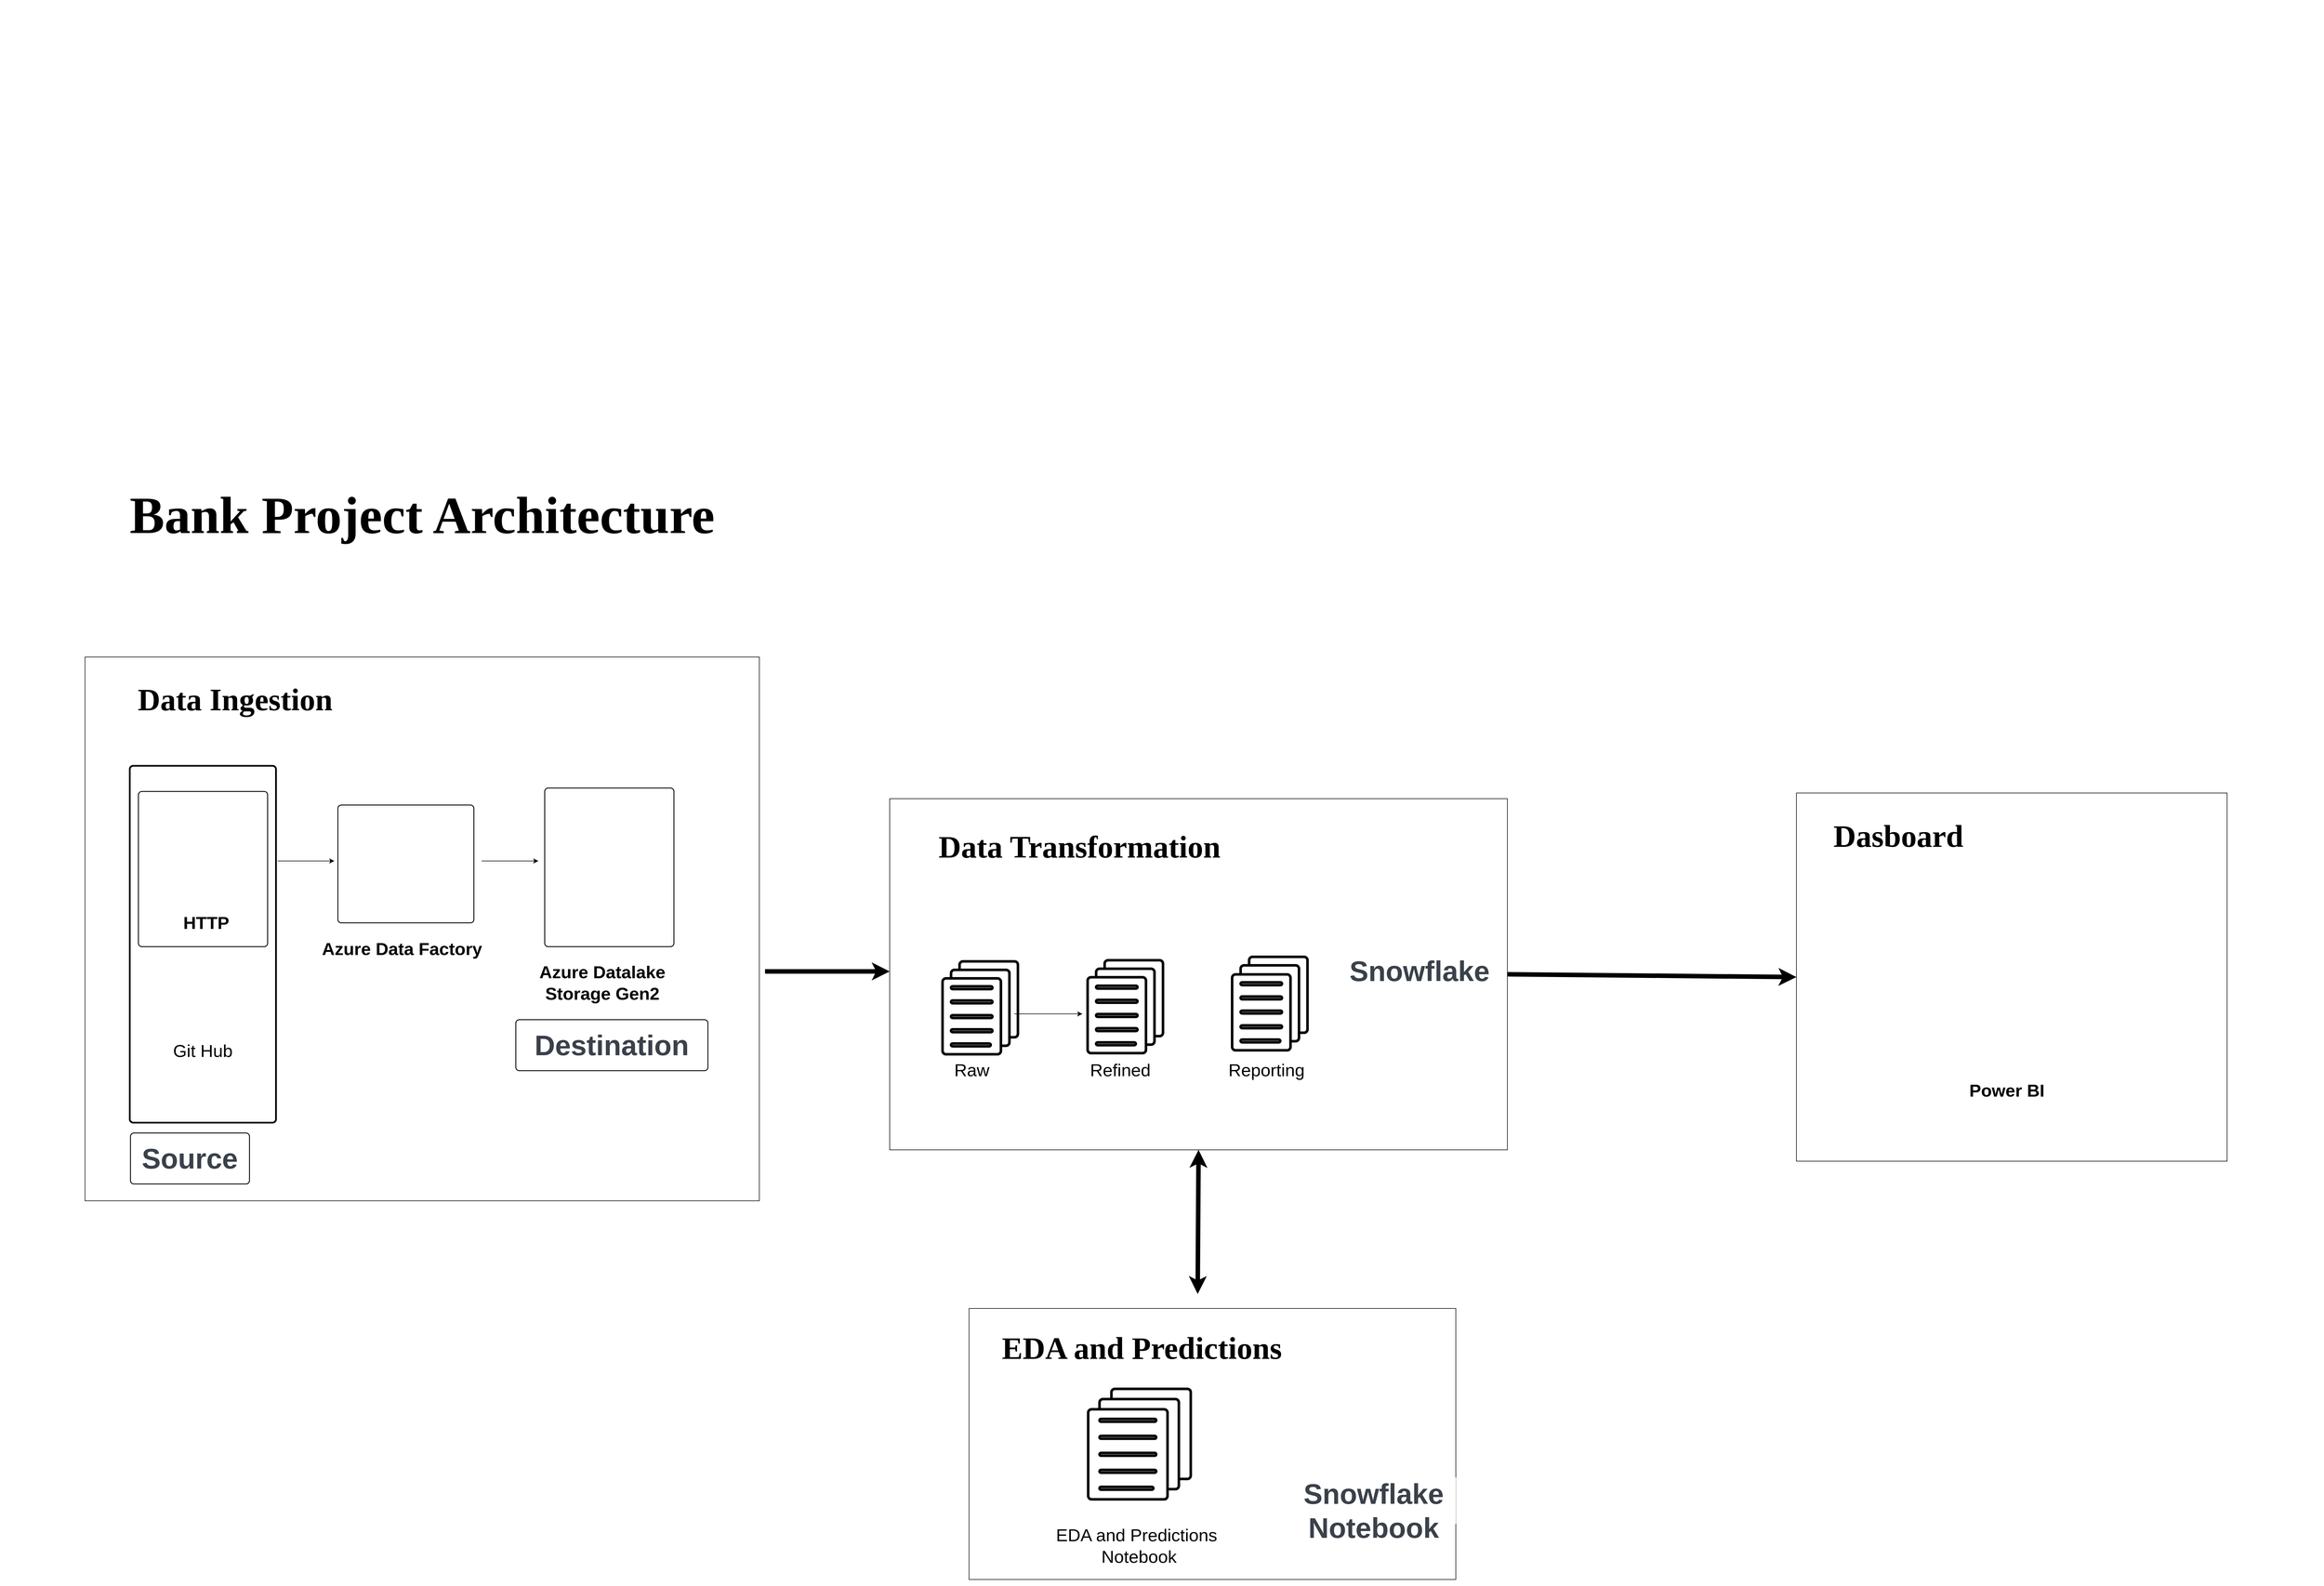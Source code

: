 <mxfile version="27.1.4">
  <diagram name="Page-1" id="tRypGCHuhZgqPp5vQ8EK">
    <mxGraphModel dx="3040" dy="4370" grid="1" gridSize="10" guides="1" tooltips="1" connect="1" arrows="1" fold="1" page="1" pageScale="1" pageWidth="850" pageHeight="1100" math="0" shadow="0">
      <root>
        <mxCell id="0" />
        <mxCell id="1" parent="0" />
        <mxCell id="Y_zVbhYa3XS6aGOVvXo4-149" value="" style="rounded=0;whiteSpace=wrap;html=1;" parent="1" vertex="1">
          <mxGeometry x="1020" y="-660" width="1190" height="960" as="geometry" />
        </mxCell>
        <mxCell id="diUxomPdKumXEhWnS9-8-1" value="" style="html=1;overflow=block;blockSpacing=1;whiteSpace=wrap;container=1;pointerEvents=0;collapsible=0;recursiveResize=0;fontSize=13;spacing=0;strokeOpacity=100;fillOpacity=0;rounded=1;absoluteArcSize=1;arcSize=12;fillColor=#000000;strokeWidth=1.5;lucidId=HqinuH2_mKaJ;" parent="1" vertex="1">
          <mxGeometry x="1114" y="-423" width="228" height="274" as="geometry" />
        </mxCell>
        <mxCell id="diUxomPdKumXEhWnS9-8-2" value="" style="html=1;overflow=block;blockSpacing=1;whiteSpace=wrap;container=1;pointerEvents=0;collapsible=0;recursiveResize=0;fontSize=13;spacing=0;strokeOpacity=100;fillOpacity=0;rounded=1;absoluteArcSize=1;arcSize=12;fillColor=#000000;strokeWidth=1.5;lucidId=HqineJLk6OhF;" parent="1" vertex="1">
          <mxGeometry x="1466" y="-399" width="240" height="208" as="geometry" />
        </mxCell>
        <mxCell id="diUxomPdKumXEhWnS9-8-3" value="" style="html=1;overflow=block;blockSpacing=1;whiteSpace=wrap;container=1;pointerEvents=0;collapsible=0;recursiveResize=0;fontSize=13;spacing=0;strokeOpacity=100;fillOpacity=0;rounded=1;absoluteArcSize=1;arcSize=12;fillColor=#000000;strokeWidth=1.5;lucidId=HqinR1p73Qxz;" parent="1" vertex="1">
          <mxGeometry x="1831" y="-429" width="228" height="280" as="geometry" />
        </mxCell>
        <mxCell id="diUxomPdKumXEhWnS9-8-4" value="Azure Data Factory" style="text;html=1;align=center;verticalAlign=middle;whiteSpace=wrap;rounded=0;fontSize=31;fontStyle=1" parent="1" vertex="1">
          <mxGeometry x="1427.5" y="-190" width="303" height="90" as="geometry" />
        </mxCell>
        <mxCell id="diUxomPdKumXEhWnS9-8-5" value="&lt;b&gt;Azure Datalake Storage Gen2&lt;/b&gt;" style="text;html=1;align=center;verticalAlign=middle;whiteSpace=wrap;rounded=0;fontSize=31;" parent="1" vertex="1">
          <mxGeometry x="1810" y="-130" width="246" height="90" as="geometry" />
        </mxCell>
        <mxCell id="diUxomPdKumXEhWnS9-8-6" value="" style="edgeStyle=none;orthogonalLoop=1;jettySize=auto;html=1;rounded=0;" parent="1" edge="1">
          <mxGeometry width="100" relative="1" as="geometry">
            <mxPoint x="1360" y="-300" as="sourcePoint" />
            <mxPoint x="1460" y="-300" as="targetPoint" />
            <Array as="points" />
          </mxGeometry>
        </mxCell>
        <mxCell id="diUxomPdKumXEhWnS9-8-7" value="" style="edgeStyle=none;orthogonalLoop=1;jettySize=auto;html=1;rounded=0;" parent="1" edge="1">
          <mxGeometry width="100" relative="1" as="geometry">
            <mxPoint x="1720" y="-300" as="sourcePoint" />
            <mxPoint x="1820" y="-300" as="targetPoint" />
            <Array as="points" />
          </mxGeometry>
        </mxCell>
        <mxCell id="diUxomPdKumXEhWnS9-8-8" value="Source" style="html=1;overflow=block;blockSpacing=1;whiteSpace=wrap;fontSize=50;fontFamily=Helvetica;fontColor=#3a414a;align=center;spacing=3.8;strokeOpacity=100;fillOpacity=100;rounded=1;absoluteArcSize=1;arcSize=12;fillColor=#ffffff;strokeWidth=1.5;lucidId=HqinSpCTlt17;fontStyle=1" parent="1" vertex="1">
          <mxGeometry x="1100" y="180" width="210" height="90" as="geometry" />
        </mxCell>
        <mxCell id="diUxomPdKumXEhWnS9-8-9" value="Destination" style="html=1;overflow=block;blockSpacing=1;whiteSpace=wrap;fontSize=50;fontFamily=Helvetica;fontColor=#3a414a;align=center;spacing=3.8;strokeOpacity=100;fillOpacity=100;rounded=1;absoluteArcSize=1;arcSize=12;fillColor=#ffffff;strokeWidth=1.5;lucidId=HqinSpCTlt17;fontStyle=1" parent="1" vertex="1">
          <mxGeometry x="1780" y="-20" width="339" height="90" as="geometry" />
        </mxCell>
        <mxCell id="diUxomPdKumXEhWnS9-8-10" value="" style="html=1;overflow=block;blockSpacing=1;whiteSpace=wrap;container=1;pointerEvents=0;collapsible=0;recursiveResize=0;fontSize=13;spacing=0;strokeOpacity=100;fillOpacity=0;rounded=1;absoluteArcSize=1;arcSize=12;fillColor=#000000;strokeWidth=3;lucidId=HqinZG8_ep2X;" parent="1" vertex="1">
          <mxGeometry x="1099" y="-468" width="258" height="630" as="geometry" />
        </mxCell>
        <mxCell id="diUxomPdKumXEhWnS9-8-11" value="HTTP" style="text;html=1;align=center;verticalAlign=middle;whiteSpace=wrap;rounded=0;fontSize=31;fontStyle=1" parent="diUxomPdKumXEhWnS9-8-10" vertex="1">
          <mxGeometry x="12" y="232" width="246" height="90" as="geometry" />
        </mxCell>
        <mxCell id="diUxomPdKumXEhWnS9-8-12" value="Git Hub" style="text;html=1;align=center;verticalAlign=middle;whiteSpace=wrap;rounded=0;fontSize=31;" parent="diUxomPdKumXEhWnS9-8-10" vertex="1">
          <mxGeometry x="6" y="458" width="246" height="90" as="geometry" />
        </mxCell>
        <mxCell id="diUxomPdKumXEhWnS9-8-13" value="" style="html=1;overflow=block;blockSpacing=1;whiteSpace=wrap;shape=image;fontSize=13;spacing=0;strokeColor=none;strokeOpacity=100;rounded=1;absoluteArcSize=1;arcSize=12;strokeWidth=0;image=https://images.lucid.app/images/d7685785-47bf-4a58-82cc-26feb8bda034/content;imageAspect=0;lucidId=HqinRarPJ5_D;" parent="1" vertex="1">
          <mxGeometry x="1164" y="-123" width="124" height="124" as="geometry" />
        </mxCell>
        <mxCell id="diUxomPdKumXEhWnS9-8-14" value="" style="html=1;overflow=block;blockSpacing=1;whiteSpace=wrap;shape=image;fontSize=13;spacing=0;strokeColor=none;strokeOpacity=100;rounded=1;absoluteArcSize=1;arcSize=12;strokeWidth=0;image=https://images.lucid.app/images/f15007f7-4885-4109-b029-964accafeb80/content;imageAspect=0;lucidId=HqincgXo0Htx;" parent="1" vertex="1">
          <mxGeometry x="1147" y="-393" width="169" height="169" as="geometry" />
        </mxCell>
        <mxCell id="diUxomPdKumXEhWnS9-8-15" value="" style="html=1;overflow=block;blockSpacing=1;whiteSpace=wrap;shape=image;fontSize=13;spacing=0;strokeColor=none;strokeOpacity=100;rounded=1;absoluteArcSize=1;arcSize=12;strokeWidth=0;image=https://images.lucid.app/images/22851999-ecc2-4e5a-bdfa-10374918f266/content;imageAspect=0;lucidId=Hqin_HKPIkhs;" parent="1" vertex="1">
          <mxGeometry x="1474" y="-392" width="224" height="168" as="geometry" />
        </mxCell>
        <mxCell id="diUxomPdKumXEhWnS9-8-16" value="" style="html=1;overflow=block;blockSpacing=1;whiteSpace=wrap;shape=image;fontSize=13;spacing=0;strokeColor=none;strokeOpacity=100;rounded=1;absoluteArcSize=1;arcSize=12;strokeWidth=0;image=https://images.lucid.app/images/3c787341-0593-47cd-88d9-20f7ffcd4058/content;imageAspect=0;lucidId=Hqin6zSfS4ZM;" parent="1" vertex="1">
          <mxGeometry x="1856" y="-384" width="177" height="191" as="geometry" />
        </mxCell>
        <mxCell id="diUxomPdKumXEhWnS9-8-17" value="&lt;font&gt;&lt;b&gt;Data Ingestion&lt;/b&gt;&lt;/font&gt;" style="text;html=1;align=center;verticalAlign=middle;whiteSpace=wrap;rounded=0;fontSize=55;fontStyle=0;fontColor=light-dark(#000000,#EDEDED);fontFamily=Tahoma;labelBackgroundColor=none;" parent="1" vertex="1">
          <mxGeometry x="1070" y="-640" width="430" height="110" as="geometry" />
        </mxCell>
        <mxCell id="diUxomPdKumXEhWnS9-8-18" value="" style="rounded=0;whiteSpace=wrap;html=1;" parent="1" vertex="1">
          <mxGeometry x="2440" y="-410" width="1090" height="620" as="geometry" />
        </mxCell>
        <mxCell id="diUxomPdKumXEhWnS9-8-19" value="Raw" style="text;html=1;align=center;verticalAlign=middle;whiteSpace=wrap;rounded=0;fontSize=31;" parent="1" vertex="1">
          <mxGeometry x="2534.5" y="44" width="100" height="50" as="geometry" />
        </mxCell>
        <mxCell id="diUxomPdKumXEhWnS9-8-20" value="Refined" style="text;html=1;align=center;verticalAlign=middle;whiteSpace=wrap;rounded=0;fontSize=31;" parent="1" vertex="1">
          <mxGeometry x="2772" y="34" width="150" height="70" as="geometry" />
        </mxCell>
        <mxCell id="diUxomPdKumXEhWnS9-8-21" value="Reporting" style="text;html=1;align=center;verticalAlign=middle;whiteSpace=wrap;rounded=0;fontSize=31;" parent="1" vertex="1">
          <mxGeometry x="3000" y="34" width="210" height="70" as="geometry" />
        </mxCell>
        <mxCell id="diUxomPdKumXEhWnS9-8-22" value="" style="html=1;overflow=block;blockSpacing=1;whiteSpace=wrap;fontSize=13;spacing=3.8;strokeOpacity=100;fillOpacity=100;rounded=1;absoluteArcSize=1;arcSize=12;fillColor=#ffffff;strokeWidth=4.5;lucidId=Hqin.L18P7-Q;" parent="1" vertex="1">
          <mxGeometry x="2563" y="-123" width="103" height="134" as="geometry" />
        </mxCell>
        <mxCell id="diUxomPdKumXEhWnS9-8-23" value="" style="html=1;overflow=block;blockSpacing=1;whiteSpace=wrap;fontSize=13;spacing=3.8;strokeOpacity=100;fillOpacity=100;rounded=1;absoluteArcSize=1;arcSize=12;fillColor=#ffffff;strokeWidth=4.5;lucidId=HqingmwdaBGW;" parent="1" vertex="1">
          <mxGeometry x="2548" y="-108" width="103" height="134" as="geometry" />
        </mxCell>
        <mxCell id="diUxomPdKumXEhWnS9-8-24" value="" style="html=1;overflow=block;blockSpacing=1;whiteSpace=wrap;fontSize=13;spacing=3.8;strokeOpacity=100;fillOpacity=100;rounded=1;absoluteArcSize=1;arcSize=12;fillColor=#ffffff;strokeWidth=4.5;lucidId=HqinZWiBSn.8;" parent="1" vertex="1">
          <mxGeometry x="2533" y="-93" width="103" height="134" as="geometry" />
        </mxCell>
        <mxCell id="diUxomPdKumXEhWnS9-8-25" value="" style="html=1;overflow=block;blockSpacing=1;whiteSpace=wrap;fontSize=13;spacing=0;strokeOpacity=100;fillOpacity=100;rounded=1;absoluteArcSize=1;arcSize=12;fillColor=#ffffff;strokeWidth=4.5;lucidId=HqiniD.46Asu;" parent="1" vertex="1">
          <mxGeometry x="2548" y="-3" width="73" height="5" as="geometry" />
        </mxCell>
        <mxCell id="diUxomPdKumXEhWnS9-8-26" value="" style="html=1;overflow=block;blockSpacing=1;whiteSpace=wrap;fontSize=13;spacing=0;strokeOpacity=100;fillOpacity=100;rounded=1;absoluteArcSize=1;arcSize=12;fillColor=#ffffff;strokeWidth=4.5;lucidId=Hqin5MxpmkO5;" parent="1" vertex="1">
          <mxGeometry x="2548" y="-79" width="73" height="5" as="geometry" />
        </mxCell>
        <mxCell id="diUxomPdKumXEhWnS9-8-27" value="" style="html=1;overflow=block;blockSpacing=1;whiteSpace=wrap;fontSize=13;spacing=0;strokeOpacity=100;fillOpacity=100;rounded=1;absoluteArcSize=1;arcSize=12;fillColor=#ffffff;strokeWidth=4.5;lucidId=HqinCOt7LYxx;" parent="1" vertex="1">
          <mxGeometry x="2548" y="-54" width="73" height="5" as="geometry" />
        </mxCell>
        <mxCell id="diUxomPdKumXEhWnS9-8-28" value="" style="html=1;overflow=block;blockSpacing=1;whiteSpace=wrap;fontSize=13;spacing=0;strokeOpacity=100;fillOpacity=100;rounded=1;absoluteArcSize=1;arcSize=12;fillColor=#ffffff;strokeWidth=4.5;lucidId=Hqin77QJO8D~;" parent="1" vertex="1">
          <mxGeometry x="2548" y="-28" width="73" height="5" as="geometry" />
        </mxCell>
        <mxCell id="diUxomPdKumXEhWnS9-8-29" value="" style="html=1;overflow=block;blockSpacing=1;whiteSpace=wrap;fontSize=13;spacing=0;strokeOpacity=100;fillOpacity=100;rounded=1;absoluteArcSize=1;arcSize=12;fillColor=#ffffff;strokeWidth=4.5;lucidId=HqinlZwaW6.7;" parent="1" vertex="1">
          <mxGeometry x="2548" y="22" width="70" height="5" as="geometry" />
        </mxCell>
        <mxCell id="diUxomPdKumXEhWnS9-8-30" value="" style="html=1;overflow=block;blockSpacing=1;whiteSpace=wrap;fontSize=13;spacing=3.8;strokeOpacity=100;fillOpacity=100;rounded=1;absoluteArcSize=1;arcSize=12;fillColor=#ffffff;strokeWidth=4.5;lucidId=HqinlNpv6gml;" parent="1" vertex="1">
          <mxGeometry x="2819" y="-125" width="103" height="134" as="geometry" />
        </mxCell>
        <mxCell id="diUxomPdKumXEhWnS9-8-31" value="" style="html=1;overflow=block;blockSpacing=1;whiteSpace=wrap;fontSize=13;spacing=3.8;strokeOpacity=100;fillOpacity=100;rounded=1;absoluteArcSize=1;arcSize=12;fillColor=#ffffff;strokeWidth=4.5;lucidId=Hqinuvy9~rPB;" parent="1" vertex="1">
          <mxGeometry x="2804" y="-110" width="103" height="134" as="geometry" />
        </mxCell>
        <mxCell id="diUxomPdKumXEhWnS9-8-32" value="" style="html=1;overflow=block;blockSpacing=1;whiteSpace=wrap;fontSize=13;spacing=3.8;strokeOpacity=100;fillOpacity=100;rounded=1;absoluteArcSize=1;arcSize=12;fillColor=#ffffff;strokeWidth=4.5;lucidId=HqinZHPdLgsB;" parent="1" vertex="1">
          <mxGeometry x="2789" y="-95" width="103" height="134" as="geometry" />
        </mxCell>
        <mxCell id="diUxomPdKumXEhWnS9-8-33" value="" style="html=1;overflow=block;blockSpacing=1;whiteSpace=wrap;fontSize=13;spacing=0;strokeOpacity=100;fillOpacity=100;rounded=1;absoluteArcSize=1;arcSize=12;fillColor=#ffffff;strokeWidth=4.5;lucidId=Hqino_.bCuXX;" parent="1" vertex="1">
          <mxGeometry x="2804" y="-5" width="73" height="5" as="geometry" />
        </mxCell>
        <mxCell id="diUxomPdKumXEhWnS9-8-34" value="" style="html=1;overflow=block;blockSpacing=1;whiteSpace=wrap;fontSize=13;spacing=0;strokeOpacity=100;fillOpacity=100;rounded=1;absoluteArcSize=1;arcSize=12;fillColor=#ffffff;strokeWidth=4.5;lucidId=HqinaMe9pw3_;" parent="1" vertex="1">
          <mxGeometry x="2804" y="-80" width="73" height="5" as="geometry" />
        </mxCell>
        <mxCell id="diUxomPdKumXEhWnS9-8-35" value="" style="html=1;overflow=block;blockSpacing=1;whiteSpace=wrap;fontSize=13;spacing=0;strokeOpacity=100;fillOpacity=100;rounded=1;absoluteArcSize=1;arcSize=12;fillColor=#ffffff;strokeWidth=4.5;lucidId=HqinZUV3SyYF;" parent="1" vertex="1">
          <mxGeometry x="2804" y="-55" width="73" height="5" as="geometry" />
        </mxCell>
        <mxCell id="diUxomPdKumXEhWnS9-8-36" value="" style="html=1;overflow=block;blockSpacing=1;whiteSpace=wrap;fontSize=13;spacing=0;strokeOpacity=100;fillOpacity=100;rounded=1;absoluteArcSize=1;arcSize=12;fillColor=#ffffff;strokeWidth=4.5;lucidId=HqinHZUS3vDb;" parent="1" vertex="1">
          <mxGeometry x="2804" y="-30" width="73" height="5" as="geometry" />
        </mxCell>
        <mxCell id="diUxomPdKumXEhWnS9-8-37" value="" style="html=1;overflow=block;blockSpacing=1;whiteSpace=wrap;fontSize=13;spacing=0;strokeOpacity=100;fillOpacity=100;rounded=1;absoluteArcSize=1;arcSize=12;fillColor=#ffffff;strokeWidth=4.5;lucidId=HqinPn~mq1qW;" parent="1" vertex="1">
          <mxGeometry x="2804" y="20" width="70" height="5" as="geometry" />
        </mxCell>
        <mxCell id="diUxomPdKumXEhWnS9-8-38" value="" style="html=1;overflow=block;blockSpacing=1;whiteSpace=wrap;fontSize=13;spacing=3.8;strokeOpacity=100;fillOpacity=100;rounded=1;absoluteArcSize=1;arcSize=12;fillColor=#ffffff;strokeWidth=4.5;lucidId=HqinjIp0Hbza;" parent="1" vertex="1">
          <mxGeometry x="3074" y="-131" width="103" height="134" as="geometry" />
        </mxCell>
        <mxCell id="diUxomPdKumXEhWnS9-8-39" value="" style="html=1;overflow=block;blockSpacing=1;whiteSpace=wrap;fontSize=13;spacing=3.8;strokeOpacity=100;fillOpacity=100;rounded=1;absoluteArcSize=1;arcSize=12;fillColor=#ffffff;strokeWidth=4.5;lucidId=HqinCaZ5JFx3;" parent="1" vertex="1">
          <mxGeometry x="3059" y="-116" width="103" height="134" as="geometry" />
        </mxCell>
        <mxCell id="diUxomPdKumXEhWnS9-8-40" value="" style="html=1;overflow=block;blockSpacing=1;whiteSpace=wrap;fontSize=13;spacing=3.8;strokeOpacity=100;fillOpacity=100;rounded=1;absoluteArcSize=1;arcSize=12;fillColor=#ffffff;strokeWidth=4.5;lucidId=HqingA4WvyZt;" parent="1" vertex="1">
          <mxGeometry x="3044" y="-100" width="103" height="134" as="geometry" />
        </mxCell>
        <mxCell id="diUxomPdKumXEhWnS9-8-41" value="" style="html=1;overflow=block;blockSpacing=1;whiteSpace=wrap;fontSize=13;spacing=0;strokeOpacity=100;fillOpacity=100;rounded=1;absoluteArcSize=1;arcSize=12;fillColor=#ffffff;strokeWidth=4.5;lucidId=HqinAYMBxxRg;" parent="1" vertex="1">
          <mxGeometry x="3059" y="-10" width="73" height="5" as="geometry" />
        </mxCell>
        <mxCell id="diUxomPdKumXEhWnS9-8-42" value="" style="html=1;overflow=block;blockSpacing=1;whiteSpace=wrap;fontSize=13;spacing=0;strokeOpacity=100;fillOpacity=100;rounded=1;absoluteArcSize=1;arcSize=12;fillColor=#ffffff;strokeWidth=4.5;lucidId=Hqins7QOY0Rx;" parent="1" vertex="1">
          <mxGeometry x="3059" y="-86" width="73" height="5" as="geometry" />
        </mxCell>
        <mxCell id="diUxomPdKumXEhWnS9-8-43" value="" style="html=1;overflow=block;blockSpacing=1;whiteSpace=wrap;fontSize=13;spacing=0;strokeOpacity=100;fillOpacity=100;rounded=1;absoluteArcSize=1;arcSize=12;fillColor=#ffffff;strokeWidth=4.5;lucidId=HqinNqh0fiwe;" parent="1" vertex="1">
          <mxGeometry x="3059" y="-61" width="73" height="5" as="geometry" />
        </mxCell>
        <mxCell id="diUxomPdKumXEhWnS9-8-44" value="" style="html=1;overflow=block;blockSpacing=1;whiteSpace=wrap;fontSize=13;spacing=0;strokeOpacity=100;fillOpacity=100;rounded=1;absoluteArcSize=1;arcSize=12;fillColor=#ffffff;strokeWidth=4.5;lucidId=HqinAyqKaFSl;" parent="1" vertex="1">
          <mxGeometry x="3059" y="-36" width="73" height="5" as="geometry" />
        </mxCell>
        <mxCell id="diUxomPdKumXEhWnS9-8-45" value="" style="html=1;overflow=block;blockSpacing=1;whiteSpace=wrap;fontSize=13;spacing=0;strokeOpacity=100;fillOpacity=100;rounded=1;absoluteArcSize=1;arcSize=12;fillColor=#ffffff;strokeWidth=4.5;lucidId=Hqinspz717KC;" parent="1" vertex="1">
          <mxGeometry x="3059" y="15" width="70" height="5" as="geometry" />
        </mxCell>
        <mxCell id="diUxomPdKumXEhWnS9-8-46" value="" style="html=1;overflow=block;blockSpacing=1;whiteSpace=wrap;shape=image;fontSize=13;spacing=0;strokeColor=none;strokeOpacity=100;rounded=1;absoluteArcSize=1;arcSize=12;strokeWidth=0;image=https://images.lucid.app/images/207c4069-121f-4a91-bbf2-1706af0bf9e6/content;imageAspect=0;lucidId=Hqin~NOXF9mP;" parent="1" vertex="1">
          <mxGeometry x="3270" y="-380" width="221" height="220" as="geometry" />
        </mxCell>
        <mxCell id="diUxomPdKumXEhWnS9-8-47" value="&lt;b&gt;Data Transformation&lt;/b&gt;" style="text;html=1;align=center;verticalAlign=middle;whiteSpace=wrap;rounded=0;fontSize=55;fontStyle=0;fontColor=light-dark(#000000,#EDEDED);fontFamily=Tahoma;labelBackgroundColor=none;" parent="1" vertex="1">
          <mxGeometry x="2470" y="-380" width="610" height="110" as="geometry" />
        </mxCell>
        <mxCell id="diUxomPdKumXEhWnS9-8-48" value="Snowflake" style="html=1;overflow=block;blockSpacing=1;whiteSpace=wrap;fontSize=50;fontFamily=Helvetica;fontColor=#3a414a;align=center;spacing=3.8;strokeOpacity=100;fillOpacity=100;rounded=1;absoluteArcSize=1;arcSize=12;fillColor=#ffffff;strokeWidth=1.5;lucidId=HqinSpCTlt17;fontStyle=1;strokeColor=none;" parent="1" vertex="1">
          <mxGeometry x="3230" y="-151" width="290" height="90" as="geometry" />
        </mxCell>
        <mxCell id="diUxomPdKumXEhWnS9-8-49" value="&lt;span style=&quot;color: rgba(0, 0, 0, 0); font-family: monospace; font-size: 0px; text-align: start; text-wrap-mode: nowrap;&quot;&gt;%3CmxGraphModel%3E%3Croot%3E%3CmxCell%20id%3D%220%22%2F%3E%3CmxCell%20id%3D%221%22%20parent%3D%220%22%2F%3E%3CmxCell%20id%3D%222%22%20value%3D%22%22%20style%3D%22html%3D1%3Boverflow%3Dblock%3BblockSpacing%3D1%3BwhiteSpace%3Dwrap%3BfontSize%3D13%3Bspacing%3D3.8%3BstrokeOpacity%3D100%3BfillOpacity%3D100%3Brounded%3D1%3BabsoluteArcSize%3D1%3BarcSize%3D12%3BfillColor%3D%23ffffff%3BstrokeWidth%3D4.5%3BlucidId%3DlvinlDAO1zLl%3B%22%20vertex%3D%221%22%20parent%3D%221%22%3E%3CmxGeometry%20x%3D%224351%22%20y%3D%22400%22%20width%3D%22140%22%20height%3D%22159%22%20as%3D%22geometry%22%2F%3E%3C%2FmxCell%3E%3CmxCell%20id%3D%223%22%20value%3D%22%22%20style%3D%22html%3D1%3Boverflow%3Dblock%3BblockSpacing%3D1%3BwhiteSpace%3Dwrap%3BfontSize%3D13%3Bspacing%3D3.8%3BstrokeOpacity%3D100%3BfillOpacity%3D100%3Brounded%3D1%3BabsoluteArcSize%3D1%3BarcSize%3D12%3BfillColor%3D%23ffffff%3BstrokeWidth%3D4.5%3BlucidId%3DlvinfwFLhnHt%3B%22%20vertex%3D%221%22%20parent%3D%221%22%3E%3CmxGeometry%20x%3D%224330%22%20y%3D%22418%22%20width%3D%22140%22%20height%3D%22159%22%20as%3D%22geometry%22%2F%3E%3C%2FmxCell%3E%3CmxCell%20id%3D%224%22%20value%3D%22%22%20style%3D%22html%3D1%3Boverflow%3Dblock%3BblockSpacing%3D1%3BwhiteSpace%3Dwrap%3BfontSize%3D13%3Bspacing%3D3.8%3BstrokeOpacity%3D100%3BfillOpacity%3D100%3Brounded%3D1%3BabsoluteArcSize%3D1%3BarcSize%3D12%3BfillColor%3D%23ffffff%3BstrokeWidth%3D4.5%3BlucidId%3DlvinDLRuincf%3B%22%20vertex%3D%221%22%20parent%3D%221%22%3E%3CmxGeometry%20x%3D%224310%22%20y%3D%22436%22%20width%3D%22140%22%20height%3D%22159%22%20as%3D%22geometry%22%2F%3E%3C%2FmxCell%3E%3CmxCell%20id%3D%225%22%20value%3D%22%22%20style%3D%22html%3D1%3Boverflow%3Dblock%3BblockSpacing%3D1%3BwhiteSpace%3Dwrap%3BfontSize%3D13%3Bspacing%3D0%3BstrokeOpacity%3D100%3BfillOpacity%3D100%3Brounded%3D1%3BabsoluteArcSize%3D1%3BarcSize%3D12%3BfillColor%3D%23ffffff%3BstrokeWidth%3D4.5%3BlucidId%3Dlvin1V~rfoMC%3B%22%20vertex%3D%221%22%20parent%3D%221%22%3E%3CmxGeometry%20x%3D%224330%22%20y%3D%22543%22%20width%3D%22100%22%20height%3D%225%22%20as%3D%22geometry%22%2F%3E%3C%2FmxCell%3E%3CmxCell%20id%3D%226%22%20value%3D%22%22%20style%3D%22html%3D1%3Boverflow%3Dblock%3BblockSpacing%3D1%3BwhiteSpace%3Dwrap%3BfontSize%3D13%3Bspacing%3D0%3BstrokeOpacity%3D100%3BfillOpacity%3D100%3Brounded%3D1%3BabsoluteArcSize%3D1%3BarcSize%3D12%3BfillColor%3D%23ffffff%3BstrokeWidth%3D4.5%3BlucidId%3Dlvinw8r7wFlK%3B%22%20vertex%3D%221%22%20parent%3D%221%22%3E%3CmxGeometry%20x%3D%224330%22%20y%3D%22453%22%20width%3D%22100%22%20height%3D%225%22%20as%3D%22geometry%22%2F%3E%3C%2FmxCell%3E%3CmxCell%20id%3D%227%22%20value%3D%22%22%20style%3D%22html%3D1%3Boverflow%3Dblock%3BblockSpacing%3D1%3BwhiteSpace%3Dwrap%3BfontSize%3D13%3Bspacing%3D0%3BstrokeOpacity%3D100%3BfillOpacity%3D100%3Brounded%3D1%3BabsoluteArcSize%3D1%3BarcSize%3D12%3BfillColor%3D%23ffffff%3BstrokeWidth%3D4.5%3BlucidId%3DlvinMGz99zmk%3B%22%20vertex%3D%221%22%20parent%3D%221%22%3E%3CmxGeometry%20x%3D%224330%22%20y%3D%22483%22%20width%3D%22100%22%20height%3D%225%22%20as%3D%22geometry%22%2F%3E%3C%2FmxCell%3E%3CmxCell%20id%3D%228%22%20value%3D%22%22%20style%3D%22html%3D1%3Boverflow%3Dblock%3BblockSpacing%3D1%3BwhiteSpace%3Dwrap%3BfontSize%3D13%3Bspacing%3D0%3BstrokeOpacity%3D100%3BfillOpacity%3D100%3Brounded%3D1%3BabsoluteArcSize%3D1%3BarcSize%3D12%3BfillColor%3D%23ffffff%3BstrokeWidth%3D4.5%3BlucidId%3DlvinwyIYQ8Yd%3B%22%20vertex%3D%221%22%20parent%3D%221%22%3E%3CmxGeometry%20x%3D%224330%22%20y%3D%22513%22%20width%3D%22100%22%20height%3D%225%22%20as%3D%22geometry%22%2F%3E%3C%2FmxCell%3E%3CmxCell%20id%3D%229%22%20value%3D%22%22%20style%3D%22html%3D1%3Boverflow%3Dblock%3BblockSpacing%3D1%3BwhiteSpace%3Dwrap%3BfontSize%3D13%3Bspacing%3D0%3BstrokeOpacity%3D100%3BfillOpacity%3D100%3Brounded%3D1%3BabsoluteArcSize%3D1%3BarcSize%3D12%3BfillColor%3D%23ffffff%3BstrokeWidth%3D4.5%3BlucidId%3DlvinsAy3oS54%3B%22%20vertex%3D%221%22%20parent%3D%221%22%3E%3CmxGeometry%20x%3D%224330%22%20y%3D%22573%22%20width%3D%2295%22%20height%3D%225%22%20as%3D%22geometry%22%2F%3E%3C%2FmxCell%3E%3C%2Froot%3E%3C%2FmxGraphModel%3E&lt;/span&gt;" style="rounded=0;whiteSpace=wrap;html=1;" parent="1" vertex="1">
          <mxGeometry x="2580" y="490" width="859" height="478.5" as="geometry" />
        </mxCell>
        <mxCell id="diUxomPdKumXEhWnS9-8-50" value="" style="html=1;overflow=block;blockSpacing=1;whiteSpace=wrap;shape=image;fontSize=13;spacing=0;strokeColor=none;strokeOpacity=100;rounded=1;absoluteArcSize=1;arcSize=12;strokeWidth=0;image=https://images.lucid.app/images/988ba573-0bf3-44b1-89dd-7e8e5e330b2f/content;imageAspect=0;lucidId=2uinld5a5_Y2;" parent="1" vertex="1">
          <mxGeometry x="3220" y="515.5" width="197" height="257" as="geometry" />
        </mxCell>
        <mxCell id="diUxomPdKumXEhWnS9-8-59" value="&lt;b&gt;EDA and Predictions&lt;/b&gt;" style="text;html=1;align=center;verticalAlign=middle;whiteSpace=wrap;rounded=0;fontSize=55;fontStyle=0;fontColor=light-dark(#000000,#EDEDED);fontFamily=Tahoma;labelBackgroundColor=none;" parent="1" vertex="1">
          <mxGeometry x="2590" y="504.5" width="590" height="110" as="geometry" />
        </mxCell>
        <mxCell id="diUxomPdKumXEhWnS9-8-68" value="" style="html=1;overflow=block;blockSpacing=1;whiteSpace=wrap;fontSize=13;spacing=3.8;strokeOpacity=100;fillOpacity=100;rounded=1;absoluteArcSize=1;arcSize=12;fillColor=#ffffff;strokeWidth=4.5;lucidId=lvinlDAO1zLl;" parent="1" vertex="1">
          <mxGeometry x="2831" y="631.75" width="140" height="159" as="geometry" />
        </mxCell>
        <mxCell id="diUxomPdKumXEhWnS9-8-69" value="" style="html=1;overflow=block;blockSpacing=1;whiteSpace=wrap;fontSize=13;spacing=3.8;strokeOpacity=100;fillOpacity=100;rounded=1;absoluteArcSize=1;arcSize=12;fillColor=#ffffff;strokeWidth=4.5;lucidId=lvinfwFLhnHt;" parent="1" vertex="1">
          <mxGeometry x="2810" y="649.75" width="140" height="159" as="geometry" />
        </mxCell>
        <mxCell id="diUxomPdKumXEhWnS9-8-70" value="" style="html=1;overflow=block;blockSpacing=1;whiteSpace=wrap;fontSize=13;spacing=3.8;strokeOpacity=100;fillOpacity=100;rounded=1;absoluteArcSize=1;arcSize=12;fillColor=#ffffff;strokeWidth=4.5;lucidId=lvinDLRuincf;" parent="1" vertex="1">
          <mxGeometry x="2790" y="667.75" width="140" height="159" as="geometry" />
        </mxCell>
        <mxCell id="diUxomPdKumXEhWnS9-8-71" value="" style="html=1;overflow=block;blockSpacing=1;whiteSpace=wrap;fontSize=13;spacing=0;strokeOpacity=100;fillOpacity=100;rounded=1;absoluteArcSize=1;arcSize=12;fillColor=#ffffff;strokeWidth=4.5;lucidId=lvin1V~rfoMC;" parent="1" vertex="1">
          <mxGeometry x="2810" y="774.75" width="100" height="5" as="geometry" />
        </mxCell>
        <mxCell id="diUxomPdKumXEhWnS9-8-72" value="" style="html=1;overflow=block;blockSpacing=1;whiteSpace=wrap;fontSize=13;spacing=0;strokeOpacity=100;fillOpacity=100;rounded=1;absoluteArcSize=1;arcSize=12;fillColor=#ffffff;strokeWidth=4.5;lucidId=lvinw8r7wFlK;" parent="1" vertex="1">
          <mxGeometry x="2810" y="684.75" width="100" height="5" as="geometry" />
        </mxCell>
        <mxCell id="diUxomPdKumXEhWnS9-8-73" value="" style="html=1;overflow=block;blockSpacing=1;whiteSpace=wrap;fontSize=13;spacing=0;strokeOpacity=100;fillOpacity=100;rounded=1;absoluteArcSize=1;arcSize=12;fillColor=#ffffff;strokeWidth=4.5;lucidId=lvinMGz99zmk;" parent="1" vertex="1">
          <mxGeometry x="2810" y="714.75" width="100" height="5" as="geometry" />
        </mxCell>
        <mxCell id="diUxomPdKumXEhWnS9-8-74" value="" style="html=1;overflow=block;blockSpacing=1;whiteSpace=wrap;fontSize=13;spacing=0;strokeOpacity=100;fillOpacity=100;rounded=1;absoluteArcSize=1;arcSize=12;fillColor=#ffffff;strokeWidth=4.5;lucidId=lvinwyIYQ8Yd;" parent="1" vertex="1">
          <mxGeometry x="2810" y="744.75" width="100" height="5" as="geometry" />
        </mxCell>
        <mxCell id="diUxomPdKumXEhWnS9-8-75" value="" style="html=1;overflow=block;blockSpacing=1;whiteSpace=wrap;fontSize=13;spacing=0;strokeOpacity=100;fillOpacity=100;rounded=1;absoluteArcSize=1;arcSize=12;fillColor=#ffffff;strokeWidth=4.5;lucidId=lvinsAy3oS54;" parent="1" vertex="1">
          <mxGeometry x="2810" y="804.75" width="95" height="5" as="geometry" />
        </mxCell>
        <mxCell id="diUxomPdKumXEhWnS9-8-76" value="EDA and Predictions&amp;nbsp; Notebook" style="text;html=1;align=center;verticalAlign=middle;whiteSpace=wrap;rounded=0;fontSize=31;" parent="1" vertex="1">
          <mxGeometry x="2720" y="839" width="320" height="140" as="geometry" />
        </mxCell>
        <mxCell id="diUxomPdKumXEhWnS9-8-77" value="Snowflake Notebook" style="html=1;overflow=block;blockSpacing=1;whiteSpace=wrap;fontSize=50;fontFamily=Helvetica;fontColor=#3a414a;align=center;spacing=3.8;strokeOpacity=100;fillOpacity=100;rounded=1;absoluteArcSize=1;arcSize=12;fillColor=#ffffff;strokeWidth=1.5;lucidId=HqinSpCTlt17;fontStyle=1;strokeColor=none;" parent="1" vertex="1">
          <mxGeometry x="3149" y="784" width="290" height="90" as="geometry" />
        </mxCell>
        <mxCell id="diUxomPdKumXEhWnS9-8-117" value="&lt;span style=&quot;color: rgba(0, 0, 0, 0); font-family: monospace; font-size: 0px; text-align: start; text-wrap-mode: nowrap;&quot;&gt;%3CmxGraphModel%3E%3Croot%3E%3CmxCell%20id%3D%220%22%2F%3E%3CmxCell%20id%3D%221%22%20parent%3D%220%22%2F%3E%3CmxCell%20id%3D%222%22%20value%3D%22Data%20Transformation%22%20style%3D%22text%3Bhtml%3D1%3Balign%3Dcenter%3BverticalAlign%3Dmiddle%3BwhiteSpace%3Dwrap%3Brounded%3D0%3BfontSize%3D55%3BfontStyle%3D0%3BfontColor%3Dlight-dark(%23000000%2C%23EDEDED)%3BfontFamily%3DTahoma%3BlabelBackgroundColor%3Dnone%3B%22%20vertex%3D%221%22%20parent%3D%221%22%3E%3CmxGeometry%20x%3D%222470%22%20y%3D%22-630%22%20width%3D%22540%22%20height%3D%22110%22%20as%3D%22geometry%22%2F%3E%3C%2FmxCell%3E%3C%2Froot%3E%3C%2FmxGraphModel%3E&lt;/span&gt;" style="rounded=0;whiteSpace=wrap;html=1;" parent="1" vertex="1">
          <mxGeometry x="4040" y="-420" width="760" height="650" as="geometry" />
        </mxCell>
        <mxCell id="diUxomPdKumXEhWnS9-8-118" value="&lt;b&gt;Dasboard&lt;/b&gt;" style="text;html=1;align=center;verticalAlign=middle;whiteSpace=wrap;rounded=0;fontSize=55;fontStyle=0;fontColor=light-dark(#000000,#EDEDED);fontFamily=Tahoma;labelBackgroundColor=none;" parent="1" vertex="1">
          <mxGeometry x="3950" y="-399" width="540" height="110" as="geometry" />
        </mxCell>
        <mxCell id="diUxomPdKumXEhWnS9-8-119" value="" style="html=1;overflow=block;blockSpacing=1;whiteSpace=wrap;shape=image;fontSize=13;spacing=0;strokeColor=none;strokeOpacity=100;rounded=1;absoluteArcSize=1;arcSize=12;strokeWidth=0;image=https://images.lucid.app/images/a0b5d20a-a161-4e2e-86b9-1687016ad49c/content;imageAspect=0;lucidId=IDhnW92AKo7G;" parent="1" vertex="1">
          <mxGeometry x="4490" y="-1820" width="480" height="280" as="geometry" />
        </mxCell>
        <mxCell id="diUxomPdKumXEhWnS9-8-120" value="Power BI" style="text;html=1;align=center;verticalAlign=middle;whiteSpace=wrap;rounded=0;fontSize=31;fontStyle=1" parent="1" vertex="1">
          <mxGeometry x="4260" y="60" width="303" height="90" as="geometry" />
        </mxCell>
        <mxCell id="diUxomPdKumXEhWnS9-8-124" value="&lt;span&gt;Bank Project Architecture&lt;/span&gt;" style="text;html=1;align=center;verticalAlign=middle;whiteSpace=wrap;rounded=0;fontSize=92;fontFamily=Georgia;fontStyle=1" parent="1" vertex="1">
          <mxGeometry x="870" y="-1070" width="1490" height="320" as="geometry" />
        </mxCell>
        <mxCell id="diUxomPdKumXEhWnS9-8-126" value="" style="endArrow=classic;html=1;rounded=0;strokeWidth=8;" parent="1" edge="1">
          <mxGeometry width="50" height="50" relative="1" as="geometry">
            <mxPoint x="2220" y="-105" as="sourcePoint" />
            <mxPoint x="2440" y="-105" as="targetPoint" />
          </mxGeometry>
        </mxCell>
        <mxCell id="ISwXCiE8IIj7L5Nm0bpA-3" value="" style="endArrow=classic;startArrow=classic;html=1;rounded=0;strokeWidth=8;exitX=0.633;exitY=0.05;exitDx=0;exitDy=0;exitPerimeter=0;entryX=0.5;entryY=1;entryDx=0;entryDy=0;" edge="1" parent="1" target="diUxomPdKumXEhWnS9-8-18">
          <mxGeometry width="50" height="50" relative="1" as="geometry">
            <mxPoint x="2983.47" y="464.5" as="sourcePoint" />
            <mxPoint x="3000" y="220" as="targetPoint" />
            <Array as="points" />
          </mxGeometry>
        </mxCell>
        <mxCell id="ISwXCiE8IIj7L5Nm0bpA-33" value="" style="endArrow=classic;html=1;rounded=0;strokeWidth=8;exitX=1;exitY=0.5;exitDx=0;exitDy=0;entryX=0;entryY=0.5;entryDx=0;entryDy=0;" edge="1" parent="1" source="diUxomPdKumXEhWnS9-8-18" target="diUxomPdKumXEhWnS9-8-117">
          <mxGeometry width="50" height="50" relative="1" as="geometry">
            <mxPoint x="3660" y="-80" as="sourcePoint" />
            <mxPoint x="3880" y="-80" as="targetPoint" />
          </mxGeometry>
        </mxCell>
        <mxCell id="ISwXCiE8IIj7L5Nm0bpA-42" value="" style="endArrow=classic;html=1;rounded=0;" edge="1" parent="1">
          <mxGeometry width="50" height="50" relative="1" as="geometry">
            <mxPoint x="2660" y="-30" as="sourcePoint" />
            <mxPoint x="2780" y="-30" as="targetPoint" />
          </mxGeometry>
        </mxCell>
        <mxCell id="ISwXCiE8IIj7L5Nm0bpA-43" value="" style="shape=image;verticalLabelPosition=bottom;labelBackgroundColor=default;verticalAlign=top;aspect=fixed;imageAspect=0;image=https://cdn-icons-png.flaticon.com/512/11068/11068821.png;" vertex="1" parent="1">
          <mxGeometry x="4140" y="-314" width="572" height="572" as="geometry" />
        </mxCell>
      </root>
    </mxGraphModel>
  </diagram>
</mxfile>
